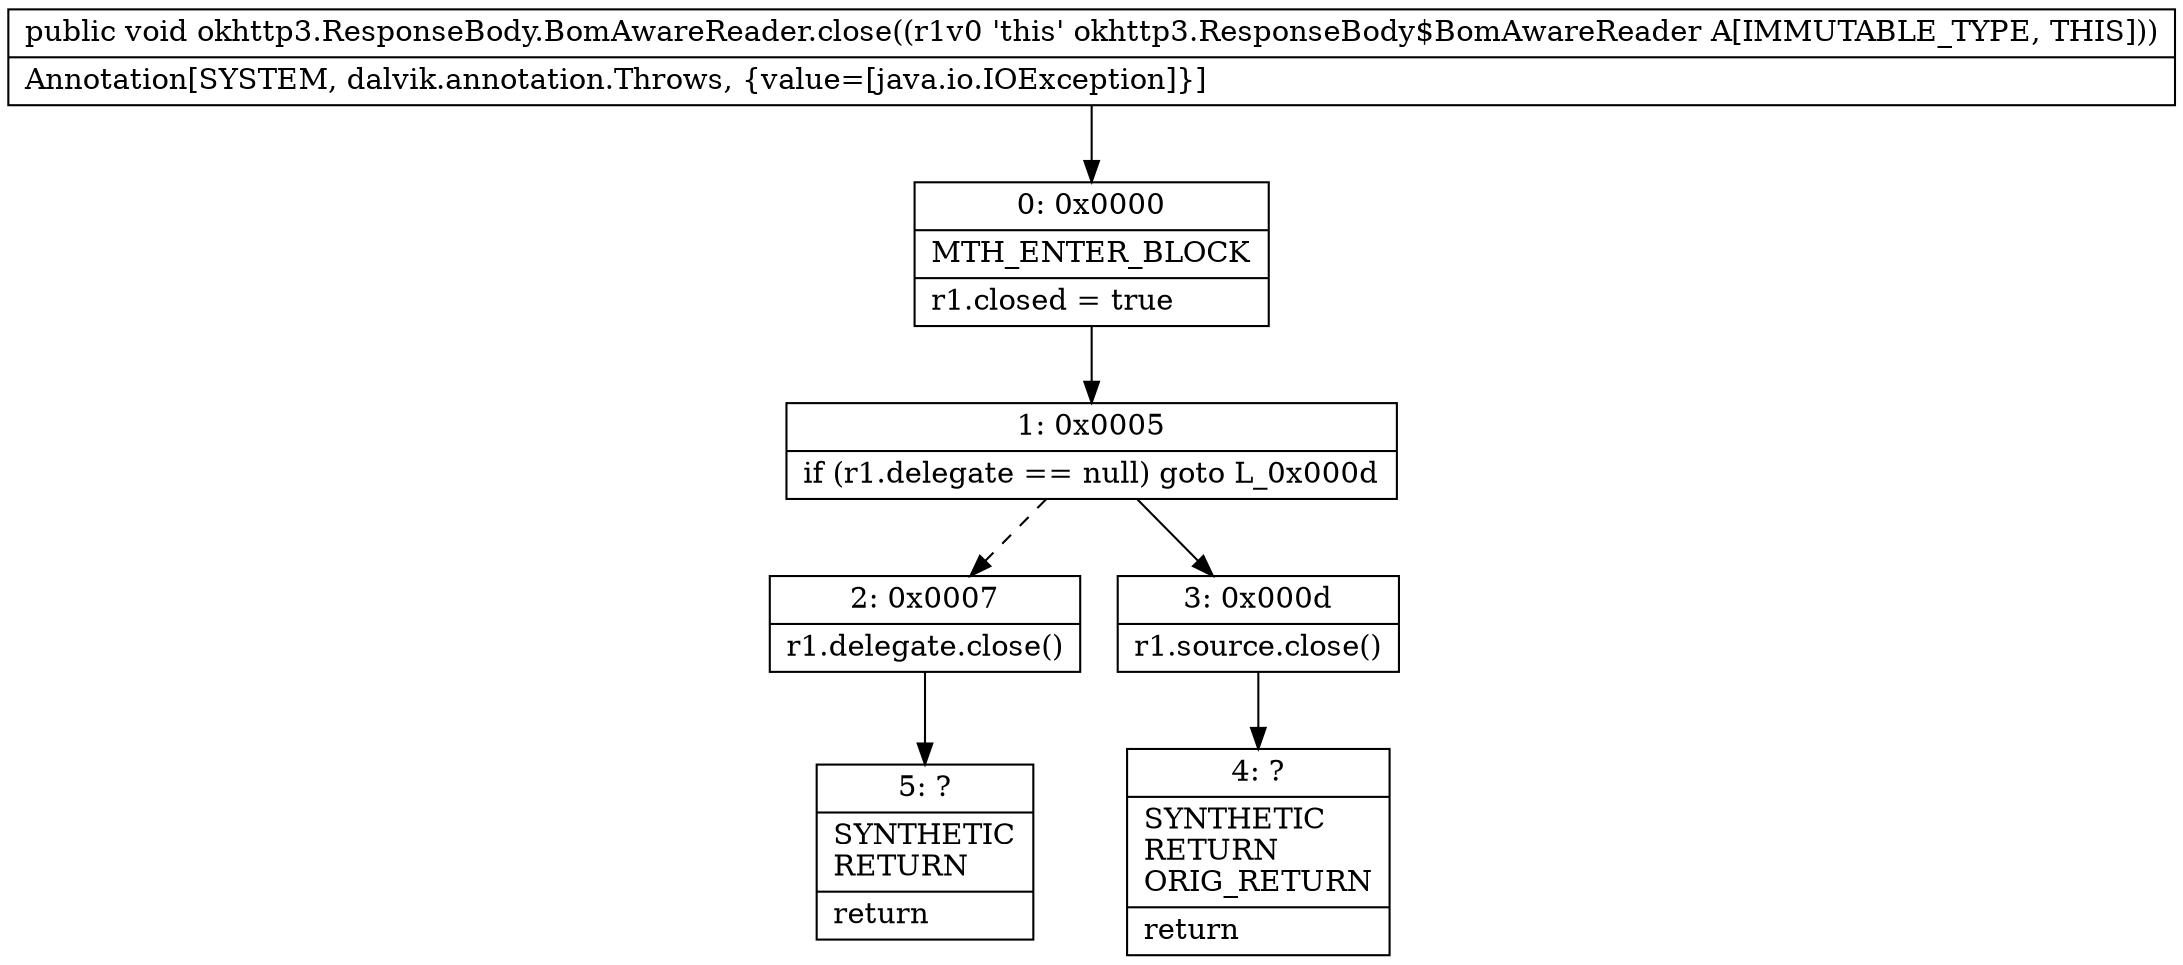 digraph "CFG forokhttp3.ResponseBody.BomAwareReader.close()V" {
Node_0 [shape=record,label="{0\:\ 0x0000|MTH_ENTER_BLOCK\l|r1.closed = true\l}"];
Node_1 [shape=record,label="{1\:\ 0x0005|if (r1.delegate == null) goto L_0x000d\l}"];
Node_2 [shape=record,label="{2\:\ 0x0007|r1.delegate.close()\l}"];
Node_3 [shape=record,label="{3\:\ 0x000d|r1.source.close()\l}"];
Node_4 [shape=record,label="{4\:\ ?|SYNTHETIC\lRETURN\lORIG_RETURN\l|return\l}"];
Node_5 [shape=record,label="{5\:\ ?|SYNTHETIC\lRETURN\l|return\l}"];
MethodNode[shape=record,label="{public void okhttp3.ResponseBody.BomAwareReader.close((r1v0 'this' okhttp3.ResponseBody$BomAwareReader A[IMMUTABLE_TYPE, THIS]))  | Annotation[SYSTEM, dalvik.annotation.Throws, \{value=[java.io.IOException]\}]\l}"];
MethodNode -> Node_0;
Node_0 -> Node_1;
Node_1 -> Node_2[style=dashed];
Node_1 -> Node_3;
Node_2 -> Node_5;
Node_3 -> Node_4;
}

